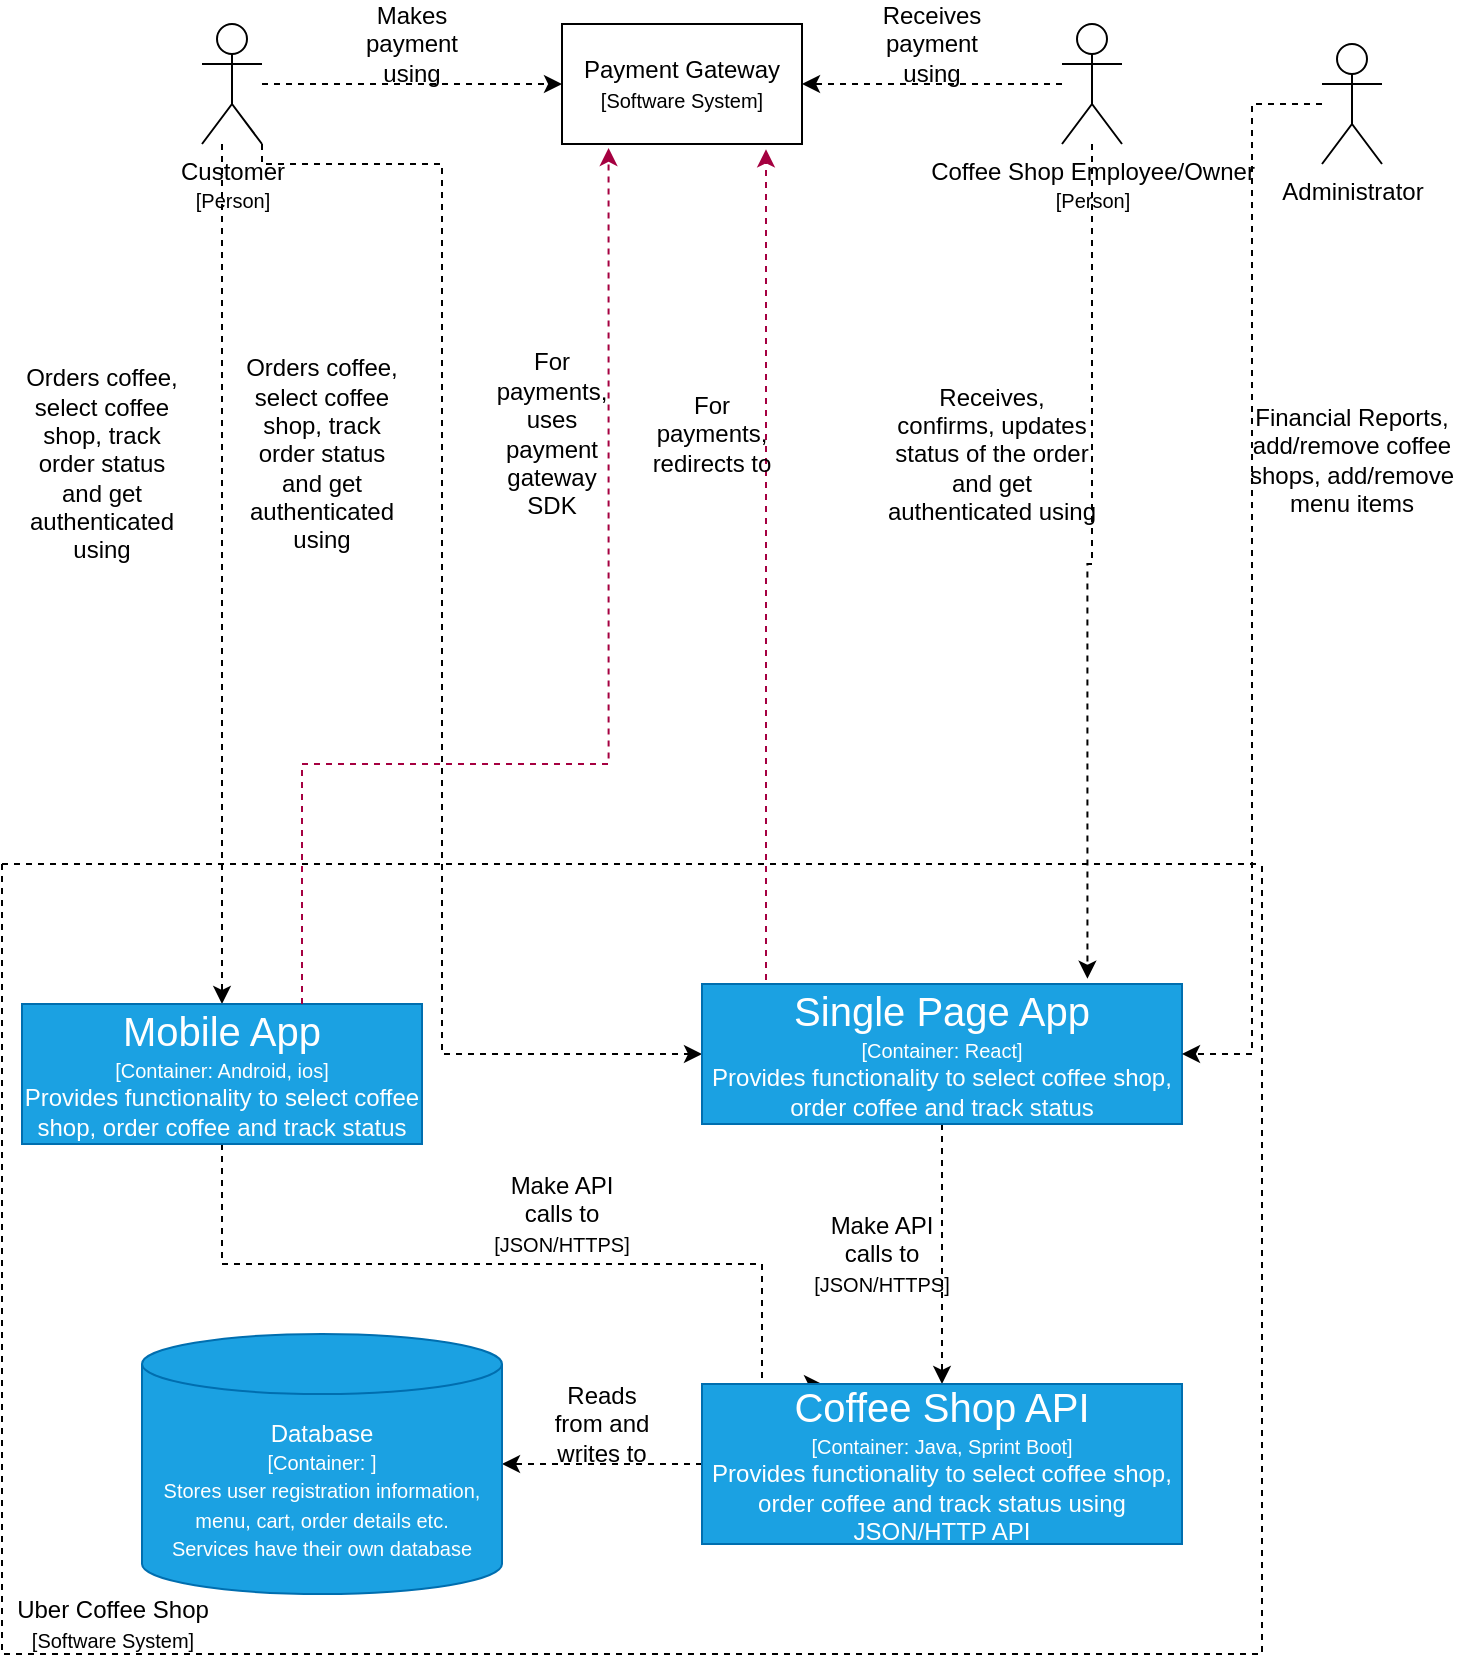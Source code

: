 <mxfile version="14.7.4" type="github">
  <diagram id="fK6YoVm5THp6q6ON8aku" name="Page-1">
    <mxGraphModel dx="1022" dy="437" grid="1" gridSize="10" guides="1" tooltips="1" connect="1" arrows="1" fold="1" page="1" pageScale="1" pageWidth="850" pageHeight="1100" math="0" shadow="0">
      <root>
        <mxCell id="0" />
        <mxCell id="1" parent="0" />
        <mxCell id="Wu1C852Lp-hqCvcJk5wa-2" style="edgeStyle=orthogonalEdgeStyle;rounded=0;orthogonalLoop=1;jettySize=auto;html=1;dashed=1;" parent="1" source="Wu1C852Lp-hqCvcJk5wa-3" edge="1">
          <mxGeometry relative="1" as="geometry">
            <mxPoint x="380" y="310" as="targetPoint" />
          </mxGeometry>
        </mxCell>
        <mxCell id="Wu1C852Lp-hqCvcJk5wa-21" style="edgeStyle=orthogonalEdgeStyle;rounded=0;orthogonalLoop=1;jettySize=auto;html=1;dashed=1;" parent="1" source="Wu1C852Lp-hqCvcJk5wa-3" target="Wu1C852Lp-hqCvcJk5wa-18" edge="1">
          <mxGeometry relative="1" as="geometry">
            <Array as="points">
              <mxPoint x="230" y="350" />
              <mxPoint x="320" y="350" />
              <mxPoint x="320" y="795" />
            </Array>
          </mxGeometry>
        </mxCell>
        <mxCell id="Wu1C852Lp-hqCvcJk5wa-33" style="edgeStyle=orthogonalEdgeStyle;rounded=0;orthogonalLoop=1;jettySize=auto;html=1;entryX=0.5;entryY=0;entryDx=0;entryDy=0;dashed=1;" parent="1" source="Wu1C852Lp-hqCvcJk5wa-3" target="Wu1C852Lp-hqCvcJk5wa-17" edge="1">
          <mxGeometry relative="1" as="geometry">
            <Array as="points">
              <mxPoint x="210" y="440" />
              <mxPoint x="210" y="440" />
            </Array>
          </mxGeometry>
        </mxCell>
        <mxCell id="Wu1C852Lp-hqCvcJk5wa-3" value="Customer&lt;br&gt;&lt;font style=&quot;font-size: 10px&quot;&gt;[Person]&lt;/font&gt;" style="shape=umlActor;verticalLabelPosition=bottom;verticalAlign=top;html=1;outlineConnect=0;" parent="1" vertex="1">
          <mxGeometry x="200" y="280" width="30" height="60" as="geometry" />
        </mxCell>
        <mxCell id="Wu1C852Lp-hqCvcJk5wa-4" style="edgeStyle=orthogonalEdgeStyle;rounded=0;orthogonalLoop=1;jettySize=auto;html=1;entryX=1;entryY=0.5;entryDx=0;entryDy=0;dashed=1;" parent="1" source="Wu1C852Lp-hqCvcJk5wa-6" target="Wu1C852Lp-hqCvcJk5wa-9" edge="1">
          <mxGeometry relative="1" as="geometry" />
        </mxCell>
        <mxCell id="Wu1C852Lp-hqCvcJk5wa-5" style="edgeStyle=orthogonalEdgeStyle;rounded=0;orthogonalLoop=1;jettySize=auto;html=1;entryX=0.803;entryY=-0.038;entryDx=0;entryDy=0;entryPerimeter=0;dashed=1;" parent="1" source="Wu1C852Lp-hqCvcJk5wa-6" target="Wu1C852Lp-hqCvcJk5wa-18" edge="1">
          <mxGeometry relative="1" as="geometry">
            <mxPoint x="645.04" y="650" as="targetPoint" />
          </mxGeometry>
        </mxCell>
        <mxCell id="Wu1C852Lp-hqCvcJk5wa-6" value="Coffee Shop Employee/Owner&lt;br&gt;&lt;font style=&quot;font-size: 10px&quot;&gt;[Person]&lt;/font&gt;" style="shape=umlActor;verticalLabelPosition=bottom;verticalAlign=top;html=1;outlineConnect=0;" parent="1" vertex="1">
          <mxGeometry x="630" y="280" width="30" height="60" as="geometry" />
        </mxCell>
        <mxCell id="Wu1C852Lp-hqCvcJk5wa-7" style="edgeStyle=orthogonalEdgeStyle;rounded=0;orthogonalLoop=1;jettySize=auto;html=1;exitX=0.75;exitY=0;exitDx=0;exitDy=0;entryX=0.85;entryY=1.044;entryDx=0;entryDy=0;entryPerimeter=0;fillColor=#d80073;strokeColor=#A50040;dashed=1;" parent="1" source="Wu1C852Lp-hqCvcJk5wa-18" target="Wu1C852Lp-hqCvcJk5wa-9" edge="1">
          <mxGeometry relative="1" as="geometry">
            <Array as="points">
              <mxPoint x="482" y="760" />
            </Array>
            <mxPoint x="440" y="650" as="sourcePoint" />
            <mxPoint x="490" y="350" as="targetPoint" />
          </mxGeometry>
        </mxCell>
        <mxCell id="Wu1C852Lp-hqCvcJk5wa-9" value="Payment Gateway&lt;br&gt;&lt;font style=&quot;font-size: 10px&quot;&gt;[Software System]&lt;/font&gt;" style="rounded=0;whiteSpace=wrap;html=1;" parent="1" vertex="1">
          <mxGeometry x="380" y="280" width="120" height="60" as="geometry" />
        </mxCell>
        <mxCell id="Wu1C852Lp-hqCvcJk5wa-10" value="Orders coffee, select coffee shop, track order status and get authenticated using" style="text;html=1;strokeColor=none;fillColor=none;align=center;verticalAlign=middle;whiteSpace=wrap;rounded=0;" parent="1" vertex="1">
          <mxGeometry x="220" y="460" width="80" height="70" as="geometry" />
        </mxCell>
        <mxCell id="Wu1C852Lp-hqCvcJk5wa-11" value="Makes payment using" style="text;html=1;strokeColor=none;fillColor=none;align=center;verticalAlign=middle;whiteSpace=wrap;rounded=0;" parent="1" vertex="1">
          <mxGeometry x="280" y="270" width="50" height="40" as="geometry" />
        </mxCell>
        <mxCell id="Wu1C852Lp-hqCvcJk5wa-12" value="Receives payment using" style="text;html=1;strokeColor=none;fillColor=none;align=center;verticalAlign=middle;whiteSpace=wrap;rounded=0;" parent="1" vertex="1">
          <mxGeometry x="540" y="270" width="50" height="40" as="geometry" />
        </mxCell>
        <mxCell id="Wu1C852Lp-hqCvcJk5wa-13" value="Receives,&lt;br&gt;confirms, updates status of the order and get authenticated using" style="text;html=1;strokeColor=none;fillColor=none;align=center;verticalAlign=middle;whiteSpace=wrap;rounded=0;" parent="1" vertex="1">
          <mxGeometry x="540" y="475" width="110" height="40" as="geometry" />
        </mxCell>
        <mxCell id="Wu1C852Lp-hqCvcJk5wa-14" value="For payments, redirects to" style="text;html=1;strokeColor=none;fillColor=none;align=center;verticalAlign=middle;whiteSpace=wrap;rounded=0;" parent="1" vertex="1">
          <mxGeometry x="420" y="465" width="70" height="40" as="geometry" />
        </mxCell>
        <mxCell id="Wu1C852Lp-hqCvcJk5wa-15" value="" style="swimlane;startSize=0;dashed=1;" parent="1" vertex="1">
          <mxGeometry x="100" y="700" width="630" height="395" as="geometry">
            <mxRectangle x="100" y="700" width="50" height="40" as="alternateBounds" />
          </mxGeometry>
        </mxCell>
        <mxCell id="Wu1C852Lp-hqCvcJk5wa-16" value="Uber Coffee Shop&lt;br&gt;&lt;font style=&quot;font-size: 10px&quot;&gt;[Software System]&lt;/font&gt;" style="text;html=1;align=center;verticalAlign=middle;resizable=0;points=[];autosize=1;strokeColor=none;" parent="Wu1C852Lp-hqCvcJk5wa-15" vertex="1">
          <mxGeometry y="365" width="110" height="30" as="geometry" />
        </mxCell>
        <mxCell id="Wu1C852Lp-hqCvcJk5wa-30" style="edgeStyle=orthogonalEdgeStyle;rounded=0;orthogonalLoop=1;jettySize=auto;html=1;entryX=0.25;entryY=0;entryDx=0;entryDy=0;dashed=1;" parent="Wu1C852Lp-hqCvcJk5wa-15" source="Wu1C852Lp-hqCvcJk5wa-17" target="Wu1C852Lp-hqCvcJk5wa-25" edge="1">
          <mxGeometry relative="1" as="geometry">
            <Array as="points">
              <mxPoint x="110" y="200" />
              <mxPoint x="380" y="200" />
              <mxPoint x="380" y="260" />
            </Array>
          </mxGeometry>
        </mxCell>
        <mxCell id="Wu1C852Lp-hqCvcJk5wa-17" value="&lt;font style=&quot;font-size: 20px&quot;&gt;Mobile App&lt;br&gt;&lt;/font&gt;&lt;span style=&quot;font-size: 10px&quot;&gt;[Container: Android, ios]&lt;/span&gt;&lt;br&gt;Provides functionality to select coffee shop, order coffee and track status" style="rounded=0;whiteSpace=wrap;html=1;fillColor=#1ba1e2;strokeColor=#006EAF;fontColor=#ffffff;" parent="Wu1C852Lp-hqCvcJk5wa-15" vertex="1">
          <mxGeometry x="10" y="70" width="200" height="70" as="geometry" />
        </mxCell>
        <mxCell id="Wu1C852Lp-hqCvcJk5wa-29" style="edgeStyle=orthogonalEdgeStyle;rounded=0;orthogonalLoop=1;jettySize=auto;html=1;entryX=0.5;entryY=0;entryDx=0;entryDy=0;dashed=1;" parent="Wu1C852Lp-hqCvcJk5wa-15" source="Wu1C852Lp-hqCvcJk5wa-18" target="Wu1C852Lp-hqCvcJk5wa-25" edge="1">
          <mxGeometry relative="1" as="geometry" />
        </mxCell>
        <mxCell id="Wu1C852Lp-hqCvcJk5wa-18" value="&lt;font&gt;&lt;span style=&quot;font-size: 20px&quot;&gt;Single Page App&lt;/span&gt;&lt;br&gt;&lt;font style=&quot;font-size: 10px&quot;&gt;[Container: React]&lt;/font&gt;&lt;br&gt;&lt;/font&gt;Provides functionality to select coffee shop, order coffee and track status" style="rounded=0;whiteSpace=wrap;html=1;fillColor=#1ba1e2;strokeColor=#006EAF;fontColor=#ffffff;" parent="Wu1C852Lp-hqCvcJk5wa-15" vertex="1">
          <mxGeometry x="350" y="60" width="240" height="70" as="geometry" />
        </mxCell>
        <mxCell id="Wu1C852Lp-hqCvcJk5wa-27" style="edgeStyle=orthogonalEdgeStyle;rounded=0;orthogonalLoop=1;jettySize=auto;html=1;entryX=1;entryY=0.5;entryDx=0;entryDy=0;entryPerimeter=0;dashed=1;" parent="Wu1C852Lp-hqCvcJk5wa-15" source="Wu1C852Lp-hqCvcJk5wa-25" target="Wu1C852Lp-hqCvcJk5wa-26" edge="1">
          <mxGeometry relative="1" as="geometry" />
        </mxCell>
        <mxCell id="Wu1C852Lp-hqCvcJk5wa-25" value="&lt;font&gt;&lt;span style=&quot;font-size: 20px&quot;&gt;Coffee Shop API&lt;/span&gt;&lt;br&gt;&lt;font style=&quot;font-size: 10px&quot;&gt;[Container: Java, Sprint Boot]&lt;/font&gt;&lt;br&gt;&lt;/font&gt;Provides functionality to select coffee shop, order coffee and track status using JSON/HTTP API" style="rounded=0;whiteSpace=wrap;html=1;fillColor=#1ba1e2;strokeColor=#006EAF;fontColor=#ffffff;" parent="Wu1C852Lp-hqCvcJk5wa-15" vertex="1">
          <mxGeometry x="350" y="260" width="240" height="80" as="geometry" />
        </mxCell>
        <mxCell id="Wu1C852Lp-hqCvcJk5wa-26" value="Database&lt;br&gt;&lt;font style=&quot;font-size: 10px&quot;&gt;[Container: ]&lt;br&gt;Stores user registration information, menu, cart, order details etc.&lt;br&gt;Services have their own database&lt;br&gt;&lt;/font&gt;" style="shape=cylinder3;whiteSpace=wrap;html=1;boundedLbl=1;backgroundOutline=1;size=15;fillColor=#1ba1e2;strokeColor=#006EAF;fontColor=#ffffff;" parent="Wu1C852Lp-hqCvcJk5wa-15" vertex="1">
          <mxGeometry x="70" y="235" width="180" height="130" as="geometry" />
        </mxCell>
        <mxCell id="Wu1C852Lp-hqCvcJk5wa-28" value="Reads from and writes to" style="text;html=1;strokeColor=none;fillColor=none;align=center;verticalAlign=middle;whiteSpace=wrap;rounded=0;" parent="Wu1C852Lp-hqCvcJk5wa-15" vertex="1">
          <mxGeometry x="270" y="270" width="60" height="20" as="geometry" />
        </mxCell>
        <mxCell id="Wu1C852Lp-hqCvcJk5wa-31" value="Make API calls to&lt;br&gt;&lt;font style=&quot;font-size: 10px&quot;&gt;[JSON/HTTPS]&lt;/font&gt;" style="text;html=1;strokeColor=none;fillColor=none;align=center;verticalAlign=middle;whiteSpace=wrap;rounded=0;" parent="Wu1C852Lp-hqCvcJk5wa-15" vertex="1">
          <mxGeometry x="240" y="160" width="80" height="30" as="geometry" />
        </mxCell>
        <mxCell id="Wu1C852Lp-hqCvcJk5wa-32" value="Make API calls to&lt;br&gt;&lt;font style=&quot;font-size: 10px&quot;&gt;[JSON/HTTPS]&lt;/font&gt;" style="text;html=1;strokeColor=none;fillColor=none;align=center;verticalAlign=middle;whiteSpace=wrap;rounded=0;" parent="Wu1C852Lp-hqCvcJk5wa-15" vertex="1">
          <mxGeometry x="400" y="180" width="80" height="30" as="geometry" />
        </mxCell>
        <mxCell id="Wu1C852Lp-hqCvcJk5wa-22" value="Orders coffee, select coffee shop, track order status and get authenticated using" style="text;html=1;strokeColor=none;fillColor=none;align=center;verticalAlign=middle;whiteSpace=wrap;rounded=0;" parent="1" vertex="1">
          <mxGeometry x="110" y="465" width="80" height="70" as="geometry" />
        </mxCell>
        <mxCell id="Wu1C852Lp-hqCvcJk5wa-23" style="edgeStyle=orthogonalEdgeStyle;rounded=0;orthogonalLoop=1;jettySize=auto;html=1;entryX=0.194;entryY=1.033;entryDx=0;entryDy=0;entryPerimeter=0;fillColor=#d80073;strokeColor=#A50040;dashed=1;" parent="1" source="Wu1C852Lp-hqCvcJk5wa-17" target="Wu1C852Lp-hqCvcJk5wa-9" edge="1">
          <mxGeometry relative="1" as="geometry">
            <Array as="points">
              <mxPoint x="250" y="650" />
              <mxPoint x="403" y="650" />
            </Array>
          </mxGeometry>
        </mxCell>
        <mxCell id="Wu1C852Lp-hqCvcJk5wa-24" value="For payments, uses payment gateway SDK" style="text;html=1;strokeColor=none;fillColor=none;align=center;verticalAlign=middle;whiteSpace=wrap;rounded=0;" parent="1" vertex="1">
          <mxGeometry x="340" y="465" width="70" height="40" as="geometry" />
        </mxCell>
        <mxCell id="zf4wUzbd8KRPtQ49-rYc-2" style="edgeStyle=orthogonalEdgeStyle;rounded=0;orthogonalLoop=1;jettySize=auto;html=1;entryX=1;entryY=0.5;entryDx=0;entryDy=0;dashed=1;" edge="1" parent="1" source="zf4wUzbd8KRPtQ49-rYc-1" target="Wu1C852Lp-hqCvcJk5wa-18">
          <mxGeometry relative="1" as="geometry" />
        </mxCell>
        <mxCell id="zf4wUzbd8KRPtQ49-rYc-1" value="Administrator" style="shape=umlActor;verticalLabelPosition=bottom;verticalAlign=top;html=1;outlineConnect=0;" vertex="1" parent="1">
          <mxGeometry x="760" y="290" width="30" height="60" as="geometry" />
        </mxCell>
        <mxCell id="zf4wUzbd8KRPtQ49-rYc-3" value="Financial Reports,&lt;br&gt;add/remove coffee shops, add/remove menu items" style="text;html=1;strokeColor=none;fillColor=none;align=center;verticalAlign=middle;whiteSpace=wrap;rounded=0;" vertex="1" parent="1">
          <mxGeometry x="720" y="480" width="110" height="35" as="geometry" />
        </mxCell>
      </root>
    </mxGraphModel>
  </diagram>
</mxfile>
